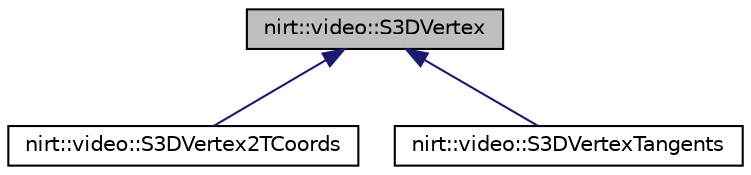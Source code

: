 digraph "nirt::video::S3DVertex"
{
 // LATEX_PDF_SIZE
  edge [fontname="Helvetica",fontsize="10",labelfontname="Helvetica",labelfontsize="10"];
  node [fontname="Helvetica",fontsize="10",shape=record];
  Node1 [label="nirt::video::S3DVertex",height=0.2,width=0.4,color="black", fillcolor="grey75", style="filled", fontcolor="black",tooltip="standard vertex used by the Nirtcpp engine."];
  Node1 -> Node2 [dir="back",color="midnightblue",fontsize="10",style="solid",fontname="Helvetica"];
  Node2 [label="nirt::video::S3DVertex2TCoords",height=0.2,width=0.4,color="black", fillcolor="white", style="filled",URL="$structnirt_1_1video_1_1S3DVertex2TCoords.html",tooltip="Vertex with two texture coordinates."];
  Node1 -> Node3 [dir="back",color="midnightblue",fontsize="10",style="solid",fontname="Helvetica"];
  Node3 [label="nirt::video::S3DVertexTangents",height=0.2,width=0.4,color="black", fillcolor="white", style="filled",URL="$structnirt_1_1video_1_1S3DVertexTangents.html",tooltip="Vertex with a tangent and binormal vector."];
}
